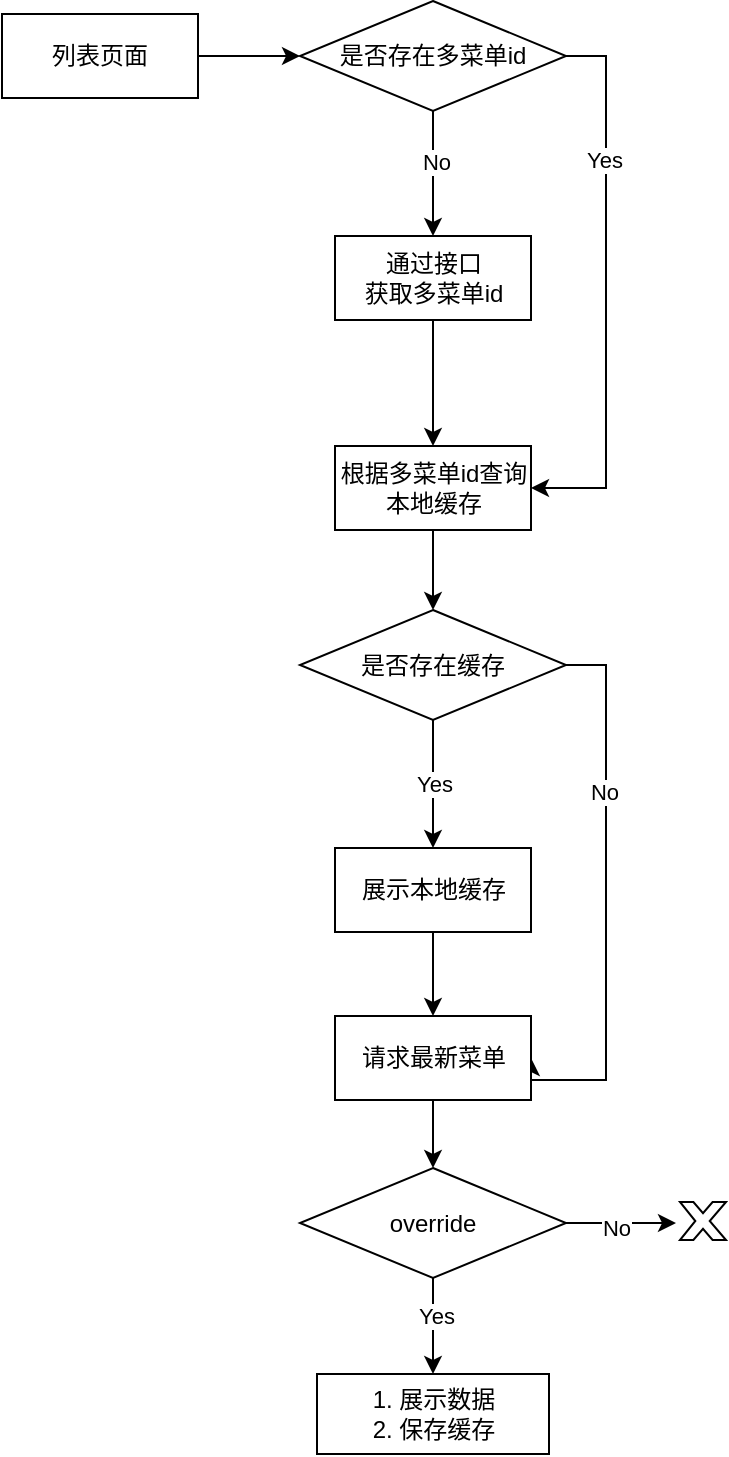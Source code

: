 <mxfile version="27.1.6">
  <diagram name="第 1 页" id="-zo65wGN2pRQTy7v7004">
    <mxGraphModel dx="1426" dy="766" grid="0" gridSize="10" guides="1" tooltips="1" connect="1" arrows="1" fold="1" page="1" pageScale="1" pageWidth="827" pageHeight="1169" math="0" shadow="0">
      <root>
        <mxCell id="0" />
        <mxCell id="1" parent="0" />
        <mxCell id="CH-qWaD-czkF5Q_7L5Ef-3" style="edgeStyle=orthogonalEdgeStyle;rounded=0;orthogonalLoop=1;jettySize=auto;html=1;exitX=1;exitY=0.5;exitDx=0;exitDy=0;entryX=0;entryY=0.5;entryDx=0;entryDy=0;" edge="1" parent="1" source="CH-qWaD-czkF5Q_7L5Ef-1" target="CH-qWaD-czkF5Q_7L5Ef-2">
          <mxGeometry relative="1" as="geometry" />
        </mxCell>
        <mxCell id="CH-qWaD-czkF5Q_7L5Ef-1" value="列表页面" style="rounded=0;whiteSpace=wrap;html=1;" vertex="1" parent="1">
          <mxGeometry x="82" y="363" width="98" height="42" as="geometry" />
        </mxCell>
        <mxCell id="CH-qWaD-czkF5Q_7L5Ef-5" style="edgeStyle=orthogonalEdgeStyle;rounded=0;orthogonalLoop=1;jettySize=auto;html=1;exitX=0.5;exitY=1;exitDx=0;exitDy=0;" edge="1" parent="1" source="CH-qWaD-czkF5Q_7L5Ef-2" target="CH-qWaD-czkF5Q_7L5Ef-4">
          <mxGeometry relative="1" as="geometry" />
        </mxCell>
        <mxCell id="CH-qWaD-czkF5Q_7L5Ef-6" value="No" style="edgeLabel;html=1;align=center;verticalAlign=middle;resizable=0;points=[];" vertex="1" connectable="0" parent="CH-qWaD-czkF5Q_7L5Ef-5">
          <mxGeometry x="-0.22" y="1" relative="1" as="geometry">
            <mxPoint y="1" as="offset" />
          </mxGeometry>
        </mxCell>
        <mxCell id="CH-qWaD-czkF5Q_7L5Ef-9" style="edgeStyle=orthogonalEdgeStyle;rounded=0;orthogonalLoop=1;jettySize=auto;html=1;exitX=1;exitY=0.5;exitDx=0;exitDy=0;entryX=1;entryY=0.5;entryDx=0;entryDy=0;" edge="1" parent="1" source="CH-qWaD-czkF5Q_7L5Ef-2" target="CH-qWaD-czkF5Q_7L5Ef-7">
          <mxGeometry relative="1" as="geometry" />
        </mxCell>
        <mxCell id="CH-qWaD-czkF5Q_7L5Ef-22" value="Yes" style="edgeLabel;html=1;align=center;verticalAlign=middle;resizable=0;points=[];" vertex="1" connectable="0" parent="CH-qWaD-czkF5Q_7L5Ef-9">
          <mxGeometry x="-0.43" y="-1" relative="1" as="geometry">
            <mxPoint y="-6" as="offset" />
          </mxGeometry>
        </mxCell>
        <mxCell id="CH-qWaD-czkF5Q_7L5Ef-2" value="是否存在多菜单id" style="rhombus;whiteSpace=wrap;html=1;" vertex="1" parent="1">
          <mxGeometry x="231" y="356.5" width="133" height="55" as="geometry" />
        </mxCell>
        <mxCell id="CH-qWaD-czkF5Q_7L5Ef-8" style="edgeStyle=orthogonalEdgeStyle;rounded=0;orthogonalLoop=1;jettySize=auto;html=1;exitX=0.5;exitY=1;exitDx=0;exitDy=0;" edge="1" parent="1" source="CH-qWaD-czkF5Q_7L5Ef-4" target="CH-qWaD-czkF5Q_7L5Ef-7">
          <mxGeometry relative="1" as="geometry" />
        </mxCell>
        <mxCell id="CH-qWaD-czkF5Q_7L5Ef-4" value="通过接口&lt;div&gt;获取多菜单id&lt;/div&gt;" style="rounded=0;whiteSpace=wrap;html=1;" vertex="1" parent="1">
          <mxGeometry x="248.5" y="474" width="98" height="42" as="geometry" />
        </mxCell>
        <mxCell id="CH-qWaD-czkF5Q_7L5Ef-13" style="edgeStyle=orthogonalEdgeStyle;rounded=0;orthogonalLoop=1;jettySize=auto;html=1;" edge="1" parent="1" source="CH-qWaD-czkF5Q_7L5Ef-7" target="CH-qWaD-czkF5Q_7L5Ef-12">
          <mxGeometry relative="1" as="geometry" />
        </mxCell>
        <mxCell id="CH-qWaD-czkF5Q_7L5Ef-7" value="根据多菜单id查询本地缓存" style="rounded=0;whiteSpace=wrap;html=1;" vertex="1" parent="1">
          <mxGeometry x="248.5" y="579" width="98" height="42" as="geometry" />
        </mxCell>
        <mxCell id="CH-qWaD-czkF5Q_7L5Ef-19" style="edgeStyle=orthogonalEdgeStyle;rounded=0;orthogonalLoop=1;jettySize=auto;html=1;exitX=0.5;exitY=1;exitDx=0;exitDy=0;entryX=0.5;entryY=0;entryDx=0;entryDy=0;" edge="1" parent="1" source="CH-qWaD-czkF5Q_7L5Ef-10" target="CH-qWaD-czkF5Q_7L5Ef-18">
          <mxGeometry relative="1" as="geometry" />
        </mxCell>
        <mxCell id="CH-qWaD-czkF5Q_7L5Ef-10" value="展示本地缓存" style="rounded=0;whiteSpace=wrap;html=1;" vertex="1" parent="1">
          <mxGeometry x="248.5" y="780" width="98" height="42" as="geometry" />
        </mxCell>
        <mxCell id="CH-qWaD-czkF5Q_7L5Ef-16" value="Yes" style="edgeStyle=orthogonalEdgeStyle;rounded=0;orthogonalLoop=1;jettySize=auto;html=1;exitX=0.5;exitY=1;exitDx=0;exitDy=0;" edge="1" parent="1" source="CH-qWaD-czkF5Q_7L5Ef-12" target="CH-qWaD-czkF5Q_7L5Ef-10">
          <mxGeometry relative="1" as="geometry" />
        </mxCell>
        <mxCell id="CH-qWaD-czkF5Q_7L5Ef-20" style="edgeStyle=orthogonalEdgeStyle;rounded=0;orthogonalLoop=1;jettySize=auto;html=1;entryX=1;entryY=0.5;entryDx=0;entryDy=0;" edge="1" parent="1" source="CH-qWaD-czkF5Q_7L5Ef-12" target="CH-qWaD-czkF5Q_7L5Ef-18">
          <mxGeometry relative="1" as="geometry">
            <Array as="points">
              <mxPoint x="384" y="689" />
              <mxPoint x="384" y="896" />
            </Array>
          </mxGeometry>
        </mxCell>
        <mxCell id="CH-qWaD-czkF5Q_7L5Ef-21" value="No" style="edgeLabel;html=1;align=center;verticalAlign=middle;resizable=0;points=[];" vertex="1" connectable="0" parent="CH-qWaD-czkF5Q_7L5Ef-20">
          <mxGeometry x="-0.4" y="-1" relative="1" as="geometry">
            <mxPoint as="offset" />
          </mxGeometry>
        </mxCell>
        <mxCell id="CH-qWaD-czkF5Q_7L5Ef-12" value="是否存在缓存" style="rhombus;whiteSpace=wrap;html=1;" vertex="1" parent="1">
          <mxGeometry x="231" y="661" width="133" height="55" as="geometry" />
        </mxCell>
        <mxCell id="CH-qWaD-czkF5Q_7L5Ef-25" style="edgeStyle=orthogonalEdgeStyle;rounded=0;orthogonalLoop=1;jettySize=auto;html=1;exitX=0.5;exitY=1;exitDx=0;exitDy=0;entryX=0.5;entryY=0;entryDx=0;entryDy=0;" edge="1" parent="1" source="CH-qWaD-czkF5Q_7L5Ef-18" target="CH-qWaD-czkF5Q_7L5Ef-24">
          <mxGeometry relative="1" as="geometry" />
        </mxCell>
        <mxCell id="CH-qWaD-czkF5Q_7L5Ef-18" value="请求最新菜单" style="rounded=0;whiteSpace=wrap;html=1;" vertex="1" parent="1">
          <mxGeometry x="248.5" y="864" width="98" height="42" as="geometry" />
        </mxCell>
        <mxCell id="CH-qWaD-czkF5Q_7L5Ef-23" value="&lt;div&gt;1. 展示数据&lt;/div&gt;2. 保存缓存" style="rounded=0;whiteSpace=wrap;html=1;" vertex="1" parent="1">
          <mxGeometry x="239.5" y="1043" width="116" height="40" as="geometry" />
        </mxCell>
        <mxCell id="CH-qWaD-czkF5Q_7L5Ef-26" style="edgeStyle=orthogonalEdgeStyle;rounded=0;orthogonalLoop=1;jettySize=auto;html=1;exitX=0.5;exitY=1;exitDx=0;exitDy=0;entryX=0.5;entryY=0;entryDx=0;entryDy=0;" edge="1" parent="1" source="CH-qWaD-czkF5Q_7L5Ef-24" target="CH-qWaD-czkF5Q_7L5Ef-23">
          <mxGeometry relative="1" as="geometry" />
        </mxCell>
        <mxCell id="CH-qWaD-czkF5Q_7L5Ef-27" value="Yes" style="edgeLabel;html=1;align=center;verticalAlign=middle;resizable=0;points=[];" vertex="1" connectable="0" parent="CH-qWaD-czkF5Q_7L5Ef-26">
          <mxGeometry x="-0.22" y="1" relative="1" as="geometry">
            <mxPoint as="offset" />
          </mxGeometry>
        </mxCell>
        <mxCell id="CH-qWaD-czkF5Q_7L5Ef-34" style="edgeStyle=orthogonalEdgeStyle;rounded=0;orthogonalLoop=1;jettySize=auto;html=1;" edge="1" parent="1" source="CH-qWaD-czkF5Q_7L5Ef-24">
          <mxGeometry relative="1" as="geometry">
            <mxPoint x="419" y="967.5" as="targetPoint" />
          </mxGeometry>
        </mxCell>
        <mxCell id="CH-qWaD-czkF5Q_7L5Ef-35" value="No" style="edgeLabel;html=1;align=center;verticalAlign=middle;resizable=0;points=[];" vertex="1" connectable="0" parent="CH-qWaD-czkF5Q_7L5Ef-34">
          <mxGeometry x="-0.099" y="-1" relative="1" as="geometry">
            <mxPoint y="1" as="offset" />
          </mxGeometry>
        </mxCell>
        <mxCell id="CH-qWaD-czkF5Q_7L5Ef-24" value="override" style="rhombus;whiteSpace=wrap;html=1;" vertex="1" parent="1">
          <mxGeometry x="231" y="940" width="133" height="55" as="geometry" />
        </mxCell>
        <mxCell id="CH-qWaD-czkF5Q_7L5Ef-31" value="" style="verticalLabelPosition=bottom;verticalAlign=top;html=1;shape=mxgraph.basic.x" vertex="1" parent="1">
          <mxGeometry x="421" y="957" width="23" height="19" as="geometry" />
        </mxCell>
      </root>
    </mxGraphModel>
  </diagram>
</mxfile>
